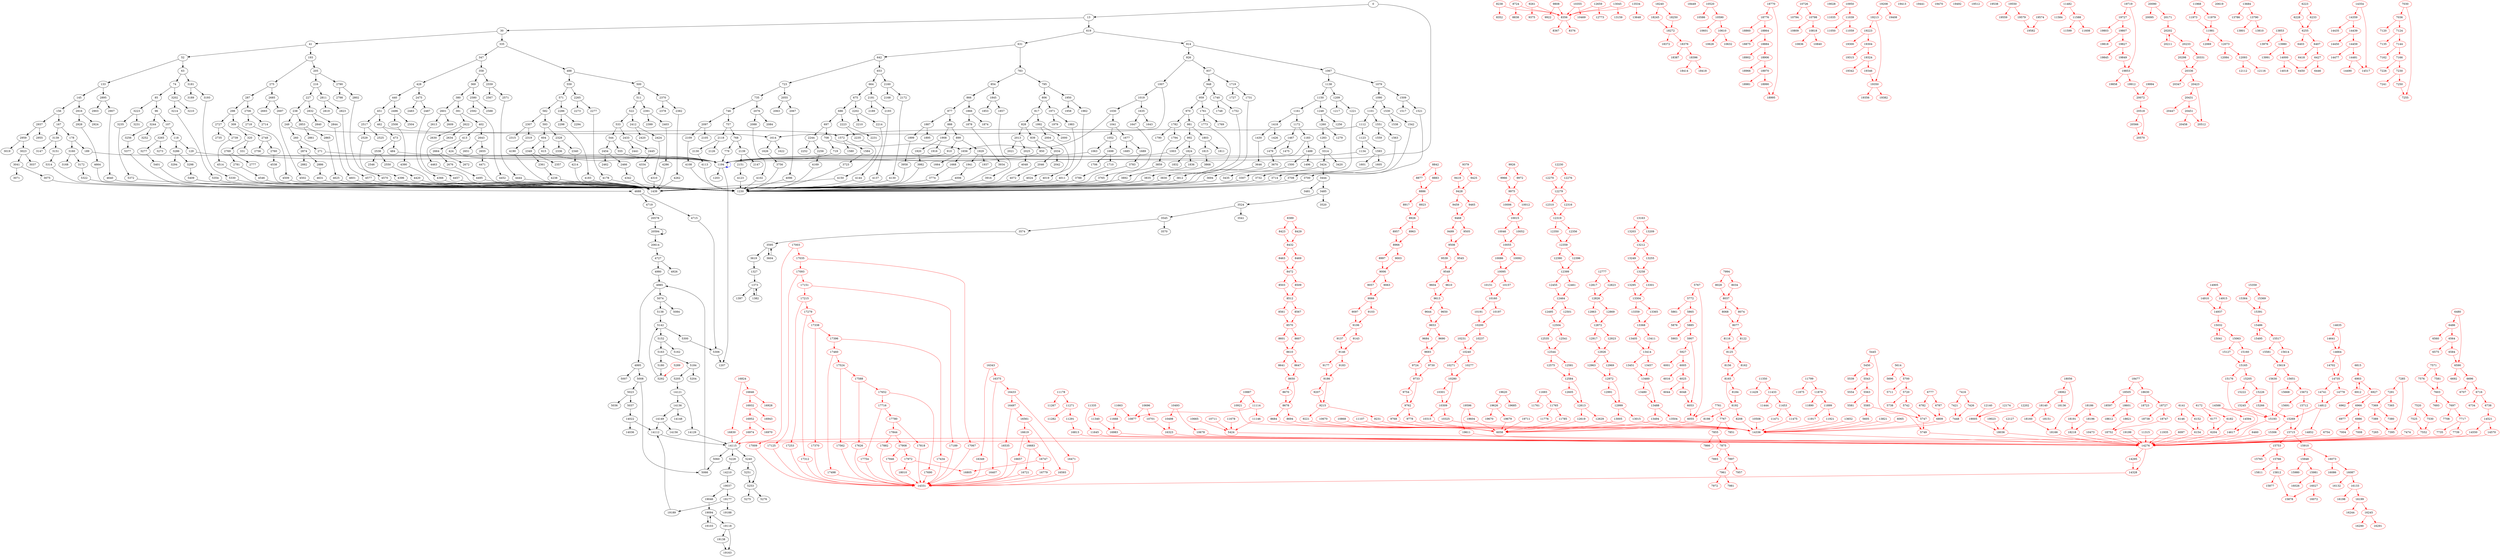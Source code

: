 digraph diff_Contract_0x3a2d9db352580eb50018fc86eae32e19070a9982 {
	0
	8192 [color=red]
	8198 [color=red]
	13
	8208 [color=red]
	16407 [color=red]
	30
	41
	8238 [color=red]
	16433 [color=red]
	52
	63
	74
	85
	16471 [color=red]
	96
	107
	16497 [color=red]
	118
	129
	133
	145
	16535 [color=red]
	156
	8352 [color=red]
	8356 [color=red]
	167
	8367 [color=red]
	16561 [color=red]
	178
	8376 [color=red]
	189
	193
	8389 [color=red]
	205
	16593 [color=red]
	216
	227
	8423 [color=red]
	16619 [color=red]
	8429 [color=red]
	238
	8432 [color=red]
	249
	260
	271
	8463 [color=red]
	16657 [color=red]
	275
	8469 [color=red]
	8472 [color=red]
	287
	298
	16683 [color=red]
	309
	8503 [color=red]
	8509 [color=red]
	320
	8512 [color=red]
	331
	335
	16721 [color=red]
	347
	358
	16747 [color=red]
	369
	8561 [color=red]
	8567 [color=red]
	8570 [color=red]
	380
	391
	16779 [color=red]
	402
	8601 [color=red]
	413
	8607 [color=red]
	8610 [color=red]
	16805 [color=red]
	424
	428
	16813 [color=red]
	440
	16824 [color=red]
	16830 [color=red]
	8641 [color=red]
	451
	8647 [color=red]
	8650 [color=red]
	462
	16846 [color=red]
	473
	8670 [color=red]
	484
	8678 [color=red]
	488
	8684 [color=red]
	500
	8694 [color=red]
	511
	522
	8724 [color=red]
	533
	544
	16928 [color=red]
	16932 [color=red]
	555
	559
	16943 [color=red]
	16952 [color=red]
	571
	582
	16970 [color=red]
	16974 [color=red]
	593
	16983 [color=red]
	604
	615
	619
	17003 [color=red]
	17009 [color=red]
	631
	642
	8838 [color=red]
	8842 [color=red]
	17035 [color=red]
	653
	664
	675
	17067 [color=red]
	8877 [color=red]
	686
	8883 [color=red]
	8886 [color=red]
	697
	708
	17093 [color=red]
	719
	723
	8917 [color=red]
	8923 [color=red]
	8926 [color=red]
	735
	17125 [color=red]
	746
	757
	8957 [color=red]
	17151 [color=red]
	768
	8963 [color=red]
	8966 [color=red]
	779
	783
	795
	8997 [color=red]
	806
	17189 [color=red]
	9003 [color=red]
	9006 [color=red]
	817
	828
	17215 [color=red]
	839
	850
	854
	9057 [color=red]
	866
	17253 [color=red]
	9063 [color=red]
	9066 [color=red]
	877
	888
	17279 [color=red]
	899
	9097 [color=red]
	910
	9103 [color=red]
	914
	9106 [color=red]
	926
	17312 [color=red]
	937
	9137 [color=red]
	948
	9143 [color=red]
	9146 [color=red]
	17338 [color=red]
	959
	970
	981
	9177 [color=red]
	17370 [color=red]
	9183 [color=red]
	992
	9186 [color=red]
	1003
	1007
	17396 [color=red]
	9207 [color=red]
	1019
	9215 [color=red]
	9221 [color=red]
	1030
	9231 [color=red]
	1041
	17434 [color=red]
	1052
	1063
	1067
	9261 [color=red]
	17460 [color=red]
	1079
	1090
	1101
	1112
	17498 [color=red]
	1123
	1134
	1138
	17524 [color=red]
	1150
	1161
	1172
	17562 [color=red]
	1183
	9375 [color=red]
	9379 [color=red]
	1194
	1203
	17588 [color=red]
	1207
	1209
	1217
	1221
	9419 [color=red]
	1230
	9425 [color=red]
	9428 [color=red]
	17626 [color=red]
	1248
	1256
	1260
	9459 [color=red]
	17652 [color=red]
	9465 [color=red]
	9468 [color=red]
	1279
	1283
	17690 [color=red]
	9499 [color=red]
	9505 [color=red]
	9508 [color=red]
	1327
	17716 [color=red]
	9539 [color=red]
	9545 [color=red]
	9548 [color=red]
	17754 [color=red]
	1373
	1382
	17780 [color=red]
	1397
	9604 [color=red]
	1418
	9610 [color=red]
	9613 [color=red]
	1426
	1430
	17818 [color=red]
	1439
	9644 [color=red]
	9650 [color=red]
	17844 [color=red]
	9653 [color=red]
	1467
	1475
	1479
	1488
	9684 [color=red]
	1496
	9690 [color=red]
	17882 [color=red]
	1500
	9693 [color=red]
	1509
	1517
	1521
	17908 [color=red]
	1530
	9724 [color=red]
	1538
	9730 [color=red]
	9733 [color=red]
	1542
	1551
	1559
	9754 [color=red]
	1563
	17946 [color=red]
	9762 [color=red]
	1572
	9768 [color=red]
	1580
	1584
	9778 [color=red]
	17972 [color=red]
	1593
	1601
	1605
	1614
	9808 [color=red]
	1622
	1626
	18010 [color=red]
	1635
	1643
	1647
	18036 [color=red]
	1656
	1664
	1668
	18056 [color=red]
	1677
	18062 [color=red]
	1685
	1689
	1698
	1706
	1710
	1719
	1727
	9922 [color=red]
	1731
	9926 [color=red]
	1740
	1748
	1752
	18136 [color=red]
	18140 [color=red]
	1761
	18151 [color=red]
	1769
	1773
	9966 [color=red]
	18160 [color=red]
	9972 [color=red]
	1782
	9975 [color=red]
	18166 [color=red]
	1790
	1794
	18186 [color=red]
	1803
	18191 [color=red]
	1811
	18196 [color=red]
	10006 [color=red]
	1815
	10012 [color=red]
	10015 [color=red]
	1824
	1832
	18218 [color=red]
	1836
	1845
	1853
	10046 [color=red]
	18240 [color=red]
	1857
	10052 [color=red]
	18245 [color=red]
	10055 [color=red]
	1866
	18250 [color=red]
	1874
	1878
	1887
	18272 [color=red]
	10086 [color=red]
	1895
	1899
	10092 [color=red]
	10095 [color=red]
	1908
	1916
	1920
	1929
	1937
	1941
	1950
	1958
	10151 [color=red]
	1962
	10157 [color=red]
	10160 [color=red]
	1971
	1979
	1983
	18372 [color=red]
	1992
	18376 [color=red]
	10191 [color=red]
	2000
	18387 [color=red]
	2004
	10197 [color=red]
	10200 [color=red]
	18396 [color=red]
	2013
	2021
	2025
	18414 [color=red]
	2034
	18418 [color=red]
	10231 [color=red]
	2042
	10237 [color=red]
	2046
	10240 [color=red]
	2055
	2063
	18449 [color=red]
	2067
	2076
	10271 [color=red]
	2084
	10277 [color=red]
	2088
	10280 [color=red]
	18477 [color=red]
	2097
	2105
	2109
	10301 [color=red]
	10309 [color=red]
	2118
	18505 [color=red]
	10315 [color=red]
	2126
	2130
	10325 [color=red]
	2139
	2147
	2151
	2160
	10355 [color=red]
	2168
	2172
	2181
	2189
	2193
	2202
	2210
	18597 [color=red]
	2214
	18601 [color=red]
	2223
	18612 [color=red]
	2231
	2235
	18621 [color=red]
	2244
	18630 [color=red]
	2252
	2256
	2265
	2273
	2277
	10469 [color=red]
	10473 [color=red]
	2286
	2294
	2298
	10493 [color=red]
	10498 [color=red]
	2307
	2315
	10508 [color=red]
	2319
	2328
	10520 [color=red]
	2336
	18723 [color=red]
	2340
	18727 [color=red]
	2349
	18738 [color=red]
	2357
	2361
	18747 [color=red]
	18752 [color=red]
	2370
	2378
	2382
	18770 [color=red]
	2391
	18776 [color=red]
	10586 [color=red]
	10590 [color=red]
	2399
	2403
	10601 [color=red]
	2412
	10610 [color=red]
	2420
	2424
	2433
	10628 [color=red]
	10632 [color=red]
	2441
	2445
	2454
	2462
	2466
	10665 [color=red]
	2475
	18860 [color=red]
	10670 [color=red]
	18864 [color=red]
	2483
	10678 [color=red]
	2487
	18875 [color=red]
	2496
	18884 [color=red]
	2504
	10696 [color=red]
	2508
	10701 [color=red]
	2517
	18902 [color=red]
	10711 [color=red]
	18906 [color=red]
	2525
	2529
	10726 [color=red]
	2538
	2546
	2550
	2559
	2567
	2571
	2580
	18966 [color=red]
	18970 [color=red]
	2588
	2592
	18981 [color=red]
	2601
	10794 [color=red]
	10798 [color=red]
	18990 [color=red]
	2609
	18995 [color=red]
	2613
	10809 [color=red]
	19005 [color=red]
	2622
	10818 [color=red]
	2630
	2634
	19023 [color=red]
	2643
	10836 [color=red]
	19028 [color=red]
	10840 [color=red]
	2651
	19037
	2655
	19046
	2664
	2672
	2676
	10868 [color=red]
	2685
	10877 [color=red]
	2693
	10887 [color=red]
	2697
	2706
	19094
	2714
	2718
	19103
	2727
	10921 [color=red]
	19118
	2735
	2739
	2748
	19138
	2756
	10950 [color=red]
	2760
	2769
	2777
	19163
	2781
	2790
	19177
	2798
	2802
	19188
	19189
	2811
	19199 [color=red]
	2819
	2823
	19208 [color=red]
	19213 [color=red]
	2832
	19223 [color=red]
	2840
	11035 [color=red]
	2844
	11039 [color=red]
	2853
	11050 [color=red]
	2861
	2865
	11059 [color=red]
	2874
	2882
	2886
	2895
	2903
	2907
	11107 [color=red]
	2916
	19300 [color=red]
	19304 [color=red]
	11114 [color=red]
	2924
	2928
	19315 [color=red]
	2937
	19324 [color=red]
	11146 [color=red]
	2955
	19342 [color=red]
	2959
	19346 [color=red]
	19350 [color=red]
	19356 [color=red]
	11178 [color=red]
	19382 [color=red]
	3019
	3023
	19408 [color=red]
	19413 [color=red]
	3037
	3041
	19441 [color=red]
	3071
	3075
	11267 [color=red]
	11271 [color=red]
	19470 [color=red]
	11282 [color=red]
	11291 [color=red]
	19492 [color=red]
	11315 [color=red]
	19512 [color=red]
	3139
	11335 [color=red]
	3147
	11340 [color=red]
	3151
	19538 [color=red]
	11350 [color=red]
	3160
	19550 [color=red]
	3168
	3172
	19559 [color=red]
	3181
	3189
	19574 [color=red]
	3193
	19579 [color=red]
	19582 [color=red]
	3202
	3210
	19596 [color=red]
	3214
	19604 [color=red]
	3223
	19611 [color=red]
	3231
	3235
	19620 [color=red]
	11429 [color=red]
	11433 [color=red]
	19626 [color=red]
	3244
	3252
	11444 [color=red]
	3256
	11453 [color=red]
	3265
	3273
	3277
	11471 [color=red]
	11475 [color=red]
	3286
	19670 [color=red]
	11482 [color=red]
	3294
	19679 [color=red]
	3298
	19685 [color=red]
	3307
	3314
	19711 [color=red]
	19719 [color=red]
	19727 [color=red]
	11584 [color=red]
	11588 [color=red]
	11599 [color=red]
	11608 [color=red]
	19803 [color=red]
	3420
	19807 [color=red]
	3424
	19818 [color=red]
	3435
	19827 [color=red]
	3444
	11645 [color=red]
	19845 [color=red]
	19849 [color=red]
	19853 [color=red]
	11663 [color=red]
	19858 [color=red]
	11668 [color=red]
	3481
	3485
	11678 [color=red]
	11693 [color=red]
	3520
	3524
	19912 [color=red]
	3541
	3545
	11761 [color=red]
	3570
	11765 [color=red]
	3574
	11776 [color=red]
	11785 [color=red]
	3595
	3604
	11799 [color=red]
	19994 [color=red]
	3619
	3646
	3670
	11875 [color=red]
	11879 [color=red]
	20072 [color=red]
	3694
	11890 [color=red]
	3700
	20090 [color=red]
	11899 [color=red]
	3708
	20095 [color=red]
	3714
	3723
	11917 [color=red]
	11921 [color=red]
	3732
	11935 [color=red]
	3756
	3765
	3774
	11968 [color=red]
	11973 [color=red]
	3783
	11979 [color=red]
	3788
	11981 [color=red]
	20171 [color=red]
	3812
	20202 [color=red]
	20211 [color=red]
	3830
	3835
	20233 [color=red]
	3859
	3868
	12069 [color=red]
	12073 [color=red]
	3892
	12084 [color=red]
	12093 [color=red]
	20298 [color=red]
	3916
	12112 [color=red]
	12116 [color=red]
	3934
	12127 [color=red]
	20331 [color=red]
	12140 [color=red]
	20336 [color=red]
	3958
	20347 [color=red]
	3982
	12174 [color=red]
	4006
	12202 [color=red]
	4011
	4019
	4024
	12230 [color=red]
	20423 [color=red]
	20431 [color=red]
	4048
	20447 [color=red]
	20451 [color=red]
	4072
	20458 [color=red]
	12270 [color=red]
	12276 [color=red]
	12279 [color=red]
	4096
	4102
	4108
	4113
	12310 [color=red]
	4123
	12316 [color=red]
	12319 [color=red]
	20512 [color=red]
	4130
	20518 [color=red]
	4137
	4144
	4150
	12350 [color=red]
	12356 [color=red]
	12359 [color=red]
	4169
	4178
	20566 [color=red]
	4183
	20570 [color=red]
	4190
	20578
	12390 [color=red]
	12396 [color=red]
	12399 [color=red]
	20594
	4214
	20614
	20619 [color=red]
	4238
	4262
	12455 [color=red]
	12461 [color=red]
	12464 [color=red]
	4286
	12495 [color=red]
	12501 [color=red]
	4310
	12504 [color=red]
	4334
	4342
	12535 [color=red]
	12541 [color=red]
	12544 [color=red]
	4366
	12575 [color=red]
	12581 [color=red]
	4390
	12584 [color=red]
	4396
	12605 [color=red]
	4420
	12613 [color=red]
	12619 [color=red]
	12629 [color=red]
	4444
	4452
	4457
	4463
	12659 [color=red]
	4471
	4495
	4502
	4509
	4514
	4538
	4546
	4570
	4577
	12773 [color=red]
	12777 [color=red]
	4601
	4625
	12817 [color=red]
	4631
	12823 [color=red]
	12826 [color=red]
	4640
	4664
	12863 [color=red]
	12869 [color=red]
	12872 [color=red]
	4688
	4715
	4719
	12917 [color=red]
	4727
	12923 [color=red]
	12926 [color=red]
	12963 [color=red]
	12969 [color=red]
	12972 [color=red]
	12991 [color=red]
	12999 [color=red]
	13005 [color=red]
	13015 [color=red]
	13045 [color=red]
	4926
	13159 [color=red]
	13163 [color=red]
	4980
	4985
	4995
	5007
	5008
	13203 [color=red]
	13209 [color=red]
	13212 [color=red]
	5023
	5036
	5037
	13249 [color=red]
	5060
	13255 [color=red]
	5066
	13258 [color=red]
	5074
	5084
	13295 [color=red]
	13301 [color=red]
	13304 [color=red]
	5138
	5142
	5152
	5162
	5163
	13359 [color=red]
	13365 [color=red]
	13368 [color=red]
	5180
	5184
	5204
	5205
	13405 [color=red]
	13411 [color=red]
	13414 [color=red]
	5228
	5240
	5251
	5253
	13451 [color=red]
	13457 [color=red]
	13460 [color=red]
	5275
	5276
	13480 [color=red]
	5289 [color=red]
	5292
	13488 [color=red]
	5300
	13494 [color=red]
	5306
	13504 [color=red]
	5314
	5322
	5330
	13534 [color=red]
	5354
	5372
	5377
	5401
	5409
	5424 [color=red]
	5445 [color=red]
	5450 [color=red]
	13648 [color=red]
	13652 [color=red]
	13684 [color=red]
	5539 [color=red]
	5543 [color=red]
	5554 [color=red]
	5563 [color=red]
	5581 [color=red]
	5585 [color=red]
	13786 [color=red]
	13790 [color=red]
	5605 [color=red]
	13801 [color=red]
	5614 [color=red]
	13810 [color=red]
	13821 [color=red]
	13853 [color=red]
	5696 [color=red]
	5700 [color=red]
	5711 [color=red]
	5720 [color=red]
	5738 [color=red]
	5742 [color=red]
	5747 [color=red]
	5749 [color=red]
	5767 [color=red]
	5772 [color=red]
	13976 [color=red]
	13980 [color=red]
	13991 [color=red]
	14000 [color=red]
	14018 [color=red]
	14022
	14036
	5861 [color=red]
	5865 [color=red]
	5876 [color=red]
	5885 [color=red]
	5903 [color=red]
	5907 [color=red]
	14112
	14115
	5927 [color=red]
	14121
	14129
	14136
	14148
	14149
	14156
	6001 [color=red]
	6005 [color=red]
	6016 [color=red]
	14210
	6025 [color=red]
	6044 [color=red]
	6048 [color=red]
	6053 [color=red]
	6055 [color=red]
	6058 [color=red]
	6065 [color=red]
	14276 [color=red]
	6097 [color=red]
	14295 [color=red]
	14328 [color=red]
	14331 [color=red]
	6141 [color=red]
	14336 [color=red]
	6146 [color=red]
	6152 [color=red]
	6154 [color=red]
	14354 [color=red]
	14359 [color=red]
	6172 [color=red]
	6177 [color=red]
	6182 [color=red]
	6204 [color=red]
	6223 [color=red]
	6228 [color=red]
	6233 [color=red]
	14435 [color=red]
	14439 [color=red]
	6255 [color=red]
	14450 [color=red]
	14459 [color=red]
	14477 [color=red]
	14481 [color=red]
	14490 [color=red]
	14517 [color=red]
	14521 [color=red]
	14550 [color=red]
	14570 [color=red]
	14588 [color=red]
	14594 [color=red]
	6403 [color=red]
	6407 [color=red]
	6418 [color=red]
	14617 [color=red]
	6427 [color=red]
	14635 [color=red]
	6446 [color=red]
	14641 [color=red]
	6450 [color=red]
	6460 [color=red]
	14664 [color=red]
	6480 [color=red]
	6486 [color=red]
	14702 [color=red]
	14735 [color=red]
	14741 [color=red]
	6560 [color=red]
	6564 [color=red]
	6575 [color=red]
	6584 [color=red]
	14778 [color=red]
	6590 [color=red]
	14812 [color=red]
	14852 [color=red]
	6692 [color=red]
	6696 [color=red]
	6707 [color=red]
	14905 [color=red]
	6716 [color=red]
	14910 [color=red]
	14915 [color=red]
	6734 [color=red]
	6738 [color=red]
	14937 [color=red]
	6754 [color=red]
	6777 [color=red]
	6782 [color=red]
	6787 [color=red]
	6809 [color=red]
	6815 [color=red]
	15032 [color=red]
	15041 [color=red]
	15063 [color=red]
	6903 [color=red]
	6912 [color=red]
	6927 [color=red]
	15127 [color=red]
	6962 [color=red]
	6966 [color=red]
	15160 [color=red]
	15165 [color=red]
	6977 [color=red]
	15176 [color=red]
	6986 [color=red]
	15193 [color=red]
	7004 [color=red]
	7008 [color=red]
	15205 [color=red]
	7030 [color=red]
	15222 [color=red]
	15226 [color=red]
	7036 [color=red]
	15245 [color=red]
	15266 [color=red]
	15269 [color=red]
	15306 [color=red]
	7120 [color=red]
	7124 [color=red]
	7135 [color=red]
	7144 [color=red]
	7162 [color=red]
	7166 [color=red]
	15359 [color=red]
	15364 [color=red]
	15369 [color=red]
	15391 [color=red]
	7226 [color=red]
	7230 [color=red]
	7241 [color=red]
	7250 [color=red]
	7255 [color=red]
	7265 [color=red]
	7285 [color=red]
	7291 [color=red]
	15486 [color=red]
	15495 [color=red]
	15517 [color=red]
	7365 [color=red]
	7369 [color=red]
	7380 [color=red]
	7389 [color=red]
	15581 [color=red]
	7395 [color=red]
	7416 [color=red]
	7421 [color=red]
	15614 [color=red]
	7426 [color=red]
	15619 [color=red]
	15630 [color=red]
	7448 [color=red]
	15651 [color=red]
	7474 [color=red]
	15668 [color=red]
	15672 [color=red]
	15691 [color=red]
	7520 [color=red]
	15712 [color=red]
	15715 [color=red]
	7525 [color=red]
	7530 [color=red]
	7552 [color=red]
	15753 [color=red]
	7571 [color=red]
	15765 [color=red]
	15766 [color=red]
	7576 [color=red]
	7581 [color=red]
	7603 [color=red]
	15811 [color=red]
	15812 [color=red]
	15877 [color=red]
	15878 [color=red]
	7693 [color=red]
	7697 [color=red]
	7708 [color=red]
	7717 [color=red]
	15910 [color=red]
	7735 [color=red]
	7739 [color=red]
	15948 [color=red]
	7761 [color=red]
	7767 [color=red]
	15980 [color=red]
	15981 [color=red]
	16026 [color=red]
	16027 [color=red]
	7851 [color=red]
	7855 [color=red]
	7866 [color=red]
	7875 [color=red]
	16072 [color=red]
	16073 [color=red]
	7893 [color=red]
	16086 [color=red]
	16087 [color=red]
	7897 [color=red]
	16132 [color=red]
	16133 [color=red]
	7957 [color=red]
	7961 [color=red]
	7972 [color=red]
	7981 [color=red]
	7994 [color=red]
	16198 [color=red]
	16199 [color=red]
	8028 [color=red]
	8034 [color=red]
	8037 [color=red]
	16244 [color=red]
	16245 [color=red]
	8068 [color=red]
	8074 [color=red]
	8077 [color=red]
	16290 [color=red]
	16291 [color=red]
	8116 [color=red]
	8122 [color=red]
	8125 [color=red]
	16323 [color=red]
	16343 [color=red]
	8156 [color=red]
	16349 [color=red]
	8162 [color=red]
	8165 [color=red]
	16375 [color=red]
	8184 [color=red]
	3286 -> 3294
	18727 -> 18747 [color=red]
	19199 -> 14276 [color=red]
	2160 -> 2172
	335 -> 488
	3023 -> 3041
	12823 -> 12826 [color=red]
	9215 -> 9221 [color=red]
	13790 -> 13810 [color=red]
	19550 -> 19579 [color=red]
	5401 -> 1230
	17946 -> 14331 [color=red]
	18601 -> 18612 [color=red]
	2244 -> 2256
	12535 -> 12544 [color=red]
	1698 -> 1710
	11678 -> 5424 [color=red]
	2130 -> 4113
	5614 -> 5696 [color=red]
	2580 -> 2592
	19849 -> 19853 [color=red]
	642 -> 653
	19005 -> 18036 [color=red]
	2034 -> 2046
	5037 -> 14022
	19350 -> 19382 [color=red]
	18970 -> 18981 [color=red]
	675 -> 686
	12923 -> 12926 [color=red]
	4190 -> 1439
	15812 -> 15877 [color=red]
	708 -> 719
	2844 -> 4601
	10498 -> 16323 [color=red]
	12461 -> 12464 [color=red]
	18776 -> 18864 [color=red]
	5450 -> 5543 [color=red]
	3958 -> 1439
	17093 -> 17151 [color=red]
	19324 -> 19342 [color=red]
	16824 -> 16846 [color=red]
	522 -> 2412
	7739 -> 14276 [color=red]
	17562 -> 14331 [color=red]
	13368 -> 13411 [color=red]
	593 -> 2328
	10301 -> 10309 [color=red]
	2959 -> 3023
	13405 -> 13414 [color=red]
	19213 -> 19223 [color=red]
	18250 -> 18272 [color=red]
	9106 -> 9137 [color=red]
	2613 -> 4457
	19807 -> 19818 [color=red]
	13457 -> 13460 [color=red]
	335 -> 347
	20336 -> 20347 [color=red]
	11668 -> 16983 [color=red]
	6427 -> 6446 [color=red]
	1509 -> 1517
	4390 -> 1230
	3181 -> 3193
	10520 -> 10590 [color=red]
	910 -> 1194
	1041 -> 1677
	2391 -> 2399
	13504 -> 14336 [color=red]
	1845 -> 1853
	6097 -> 14276 [color=red]
	7416 -> 7426 [color=red]
	1007 -> 1019
	5074 -> 5138
	14635 -> 14641 [color=red]
	2727 -> 2735
	358 -> 2559
	8208 -> 14336 [color=red]
	9926 -> 9972 [color=red]
	1929 -> 1937
	511 -> 522
	8601 -> 8610 [color=red]
	544 -> 555
	3524 -> 3545
	12972 -> 12991 [color=red]
	275 -> 287
	8923 -> 8926 [color=red]
	16561 -> 16619 [color=red]
	1079 -> 1509
	926 -> 1007
	14915 -> 14937 [color=red]
	9207 -> 9215 [color=red]
	1878 -> 3934
	653 -> 2160
	8724 -> 8838 [color=red]
	19611 -> 14276 [color=red]
	10670 -> 6058 [color=red]
	3424 -> 3435
	12359 -> 12396 [color=red]
	9499 -> 9508 [color=red]
	18160 -> 18166 [color=red]
	16199 -> 16244 [color=red]
	1752 -> 3830
	12659 -> 12773 [color=red]
	12872 -> 12917 [color=red]
	9693 -> 9724 [color=red]
	2382 -> 4262
	12396 -> 12399 [color=red]
	298 -> 2727
	697 -> 2244
	19103 -> 19094
	15165 -> 15205 [color=red]
	19574 -> 19582 [color=red]
	18186 -> 18196 [color=red]
	3314 -> 3424
	6815 -> 6903 [color=red]
	3774 -> 1230
	13045 -> 8356 [color=red]
	14336 -> 14276 [color=red]
	9966 -> 9975 [color=red]
	20202 -> 20211 [color=red]
	216 -> 227
	16349 -> 14331 [color=red]
	1815 -> 3868
	1079 -> 1090
	10887 -> 11114 [color=red]
	249 -> 1572
	249 -> 260
	8389 -> 8429 [color=red]
	14588 -> 14617 [color=red]
	13411 -> 13414 [color=red]
	4286 -> 1439
	4420 -> 1439
	2286 -> 2298
	18621 -> 18752 [color=red]
	1740 -> 1752
	2622 -> 2634
	19138 -> 19163
	5742 -> 5747 [color=red]
	13005 -> 6058 [color=red]
	10493 -> 10678 [color=red]
	1007 -> 1614
	1824 -> 1836
	9604 -> 9613 [color=red]
	10950 -> 11039 [color=red]
	735 -> 746
	12613 -> 12629 [color=red]
	768 -> 779
	11114 -> 11146 [color=red]
	16535 -> 14331 [color=red]
	7897 -> 7957 [color=red]
	7761 -> 7767 [color=red]
	402 -> 2643
	15766 -> 15811 [color=red]
	14481 -> 14517 [color=red]
	10006 -> 10015 [color=red]
	6025 -> 6048 [color=red]
	7291 -> 7365 [color=red]
	15205 -> 15222 [color=red]
	7144 -> 7166 [color=red]
	17844 -> 17882 [color=red]
	1418 -> 1426
	4011 -> 1230
	13414 -> 13451 [color=red]
	8429 -> 8432 [color=red]
	1605 -> 3732
	6486 -> 6564 [color=red]
	7166 -> 7226 [color=red]
	7030 -> 7036 [color=red]
	10590 -> 10601 [color=red]
	52 -> 63
	15517 -> 15614 [color=red]
	1962 -> 4011
	85 -> 96
	4719 -> 20578
	12613 -> 12619 [color=red]
	2895 -> 2903
	118 -> 129
	2823 -> 4577
	1551 -> 1559
	14000 -> 14018 [color=red]
	18240 -> 18245 [color=red]
	3223 -> 3235
	16846 -> 16928 [color=red]
	8650 -> 8678 [color=red]
	2433 -> 2441
	8034 -> 8037 [color=red]
	14741 -> 14812 [color=red]
	10508 -> 14336 [color=red]
	14112 -> 14115
	1635 -> 1643
	8926 -> 8963 [color=red]
	133 -> 2895
	2769 -> 2777
	10325 -> 14336 [color=red]
	13853 -> 13976 [color=red]
	63 -> 3181
	1971 -> 1979
	5927 -> 6001 [color=red]
	4102 -> 1230
	8432 -> 8469 [color=red]
	462 -> 1614
	3444 -> 3481
	2718 -> 4509
	854 -> 1845
	8469 -> 8472 [color=red]
	9261 -> 9375 [color=red]
	19208 -> 19408 [color=red]
	533 -> 2433
	4688 -> 4715
	10160 -> 10197 [color=red]
	15630 -> 15193 [color=red]
	10818 -> 10840 [color=red]
	604 -> 2349
	653 -> 664
	9610 -> 9613 [color=red]
	1761 -> 1773
	15517 -> 15581 [color=red]
	12073 -> 12084 [color=red]
	16683 -> 16747 [color=red]
	686 -> 697
	8886 -> 8917 [color=red]
	13255 -> 13258 [color=red]
	2097 -> 2109
	129 -> 1194
	12504 -> 12535 [color=red]
	193 -> 275
	1327 -> 1373
	9975 -> 10012 [color=red]
	16133 -> 16199 [color=red]
	15226 -> 15266 [color=red]
	3788 -> 1439
	17780 -> 17818 [color=red]
	10012 -> 10015 [color=red]
	16983 -> 14276 [color=red]
	3595 -> 3604
	11663 -> 11668 [color=red]
	8512 -> 8567 [color=red]
	7697 -> 7717 [color=red]
	6564 -> 6584 [color=red]
	9177 -> 9186 [color=red]
	9724 -> 9733 [color=red]
	309 -> 320
	17035 -> 17067 [color=red]
	1172 -> 1183
	3277 -> 5401
	948 -> 1740
	18884 -> 18906 [color=red]
	9066 -> 9103 [color=red]
	6966 -> 6986 [color=red]
	20202 -> 20233 [color=red]
	5865 -> 5885 [color=red]
	17626 -> 14331 [color=red]
	6696 -> 6716 [color=red]
	2328 -> 2340
	5747 -> 5749 [color=red]
	9379 -> 9419 [color=red]
	9006 -> 9057 [color=red]
	1530 -> 1542
	9650 -> 9653 [color=red]
	18770 -> 18776 [color=red]
	7581 -> 7603 [color=red]
	2664 -> 2676
	970 -> 981
	7124 -> 7135 [color=red]
	1866 -> 1878
	3619 -> 1327
	12544 -> 12575 [color=red]
	2937 -> 2955
	424 -> 1194
	15266 -> 15269 [color=red]
	17215 -> 17253 [color=red]
	10052 -> 10055 [color=red]
	3545 -> 3570
	14641 -> 14664 [color=red]
	1112 -> 1572
	2067 -> 4096
	6146 -> 6154 [color=red]
	877 -> 888
	13304 -> 13359 [color=red]
	205 -> 2790
	10726 -> 10794 [color=red]
	1209 -> 1217
	18770 -> 18995 [color=red]
	14129 -> 14115
	4238 -> 1439
	16619 -> 16683 [color=red]
	12619 -> 6058 [color=red]
	8570 -> 8601 [color=red]
	1626 -> 3756
	145 -> 156
	18630 -> 18727 [color=red]
	15063 -> 15160 [color=red]
	16343 -> 16375 [color=red]
	19304 -> 19315 [color=red]
	16375 -> 16407 [color=red]
	178 -> 189
	4664 -> 1439
	17716 -> 17754 [color=red]
	3723 -> 1230
	2139 -> 2147
	9468 -> 9499 [color=red]
	12093 -> 12112 [color=red]
	3298 -> 5409
	2475 -> 2483
	12455 -> 12464 [color=red]
	18062 -> 18140 [color=red]
	6005 -> 6025 [color=red]
	1677 -> 1685
	11968 -> 11973 [color=red]
	2811 -> 2819
	719 -> 1194
	768 -> 2139
	11935 -> 14276 [color=red]
	2013 -> 2021
	11588 -> 11608 [color=red]
	10678 -> 14276 [color=red]
	15948 -> 15980 [color=red]
	15032 -> 15041 [color=red]
	20518 -> 20570 [color=red]
	12270 -> 12279 [color=red]
	5074 -> 5084
	19620 -> 19685 [color=red]
	1248 -> 1256
	20171 -> 20202 [color=red]
	4130 -> 1230
	992 -> 1824
	13258 -> 13295 [color=red]
	1467 -> 1479
	15486 -> 15517 [color=red]
	18272 -> 18376 [color=red]
	8610 -> 8641 [color=red]
	4334 -> 1230
	1803 -> 1815
	2277 -> 4178
	15063 -> 15127 [color=red]
	8842 -> 8883 [color=red]
	11335 -> 11340 [color=red]
	746 -> 757
	15391 -> 15486 [color=red]
	16974 -> 14115 [color=red]
	3075 -> 4688
	13 -> 619
	3756 -> 1230
	5720 -> 5738 [color=red]
	6787 -> 6809 [color=red]
	9508 -> 9539 [color=red]
	19596 -> 19611 [color=red]
	11879 -> 11890 [color=red]
	15619 -> 15651 [color=red]
	4514 -> 1439
	1773 -> 3835
	5184 -> 5205
	6152 -> 6154 [color=red]
	16073 -> 16086 [color=red]
	8917 -> 8926 [color=red]
	6480 -> 6486 [color=red]
	1138 -> 1150
	12310 -> 12319 [color=red]
	11178 -> 11267 [color=red]
	19604 -> 6058 [color=red]
	473 -> 2538
	14617 -> 14276 [color=red]
	5885 -> 5903 [color=red]
	9778 -> 14336 [color=red]
	11453 -> 11471 [color=red]
	15812 -> 15878 [color=red]
	16245 -> 16291 [color=red]
	2916 -> 2928
	5907 -> 5927 [color=red]
	18727 -> 18738 [color=red]
	2370 -> 2382
	544 -> 2454
	9146 -> 9177 [color=red]
	15269 -> 15715 [color=red]
	1052 -> 1698
	1500 -> 3694
	1572 -> 1584
	17460 -> 17498 [color=red]
	451 -> 462
	18140 -> 18160 [color=red]
	2550 -> 4420
	13790 -> 13801 [color=red]
	18056 -> 18166 [color=red]
	1908 -> 1920
	2088 -> 4102
	1614 -> 1622
	3286 -> 3298
	5292 -> 5142
	8125 -> 8162 [color=red]
	96 -> 3244
	8077 -> 8122 [color=red]
	7520 -> 7530 [color=red]
	16747 -> 16779 [color=red]
	12826 -> 12863 [color=red]
	582 -> 593
	9613 -> 9644 [color=red]
	5330 -> 1439
	8957 -> 8966 [color=red]
	12575 -> 12584 [color=red]
	2193 -> 4137
	14570 -> 14276 [color=red]
	5409 -> 1439
	10610 -> 10628 [color=red]
	8650 -> 8670 [color=red]
	6754 -> 14276 [color=red]
	5142 -> 5152
	959 -> 1761
	6055 -> 6058 [color=red]
	12464 -> 12501 [color=red]
	428 -> 2475
	3151 -> 5314
	2445 -> 4334
	12230 -> 12270 [color=red]
	2181 -> 2189
	14778 -> 14812 [color=red]
	12777 -> 12817 [color=red]
	2508 -> 4390
	30 -> 335
	12501 -> 12504 [color=red]
	2046 -> 4072
	2517 -> 2525
	16433 -> 16471 [color=red]
	13365 -> 13368 [color=red]
	19324 -> 19346 [color=red]
	16471 -> 14331 [color=red]
	287 -> 298
	1719 -> 1727
	4985 -> 5074
	10798 -> 10818 [color=red]
	15226 -> 15245 [color=red]
	320 -> 331
	5563 -> 5581 [color=red]
	2055 -> 2063
	16199 -> 16245 [color=red]
	914 -> 926
	3307 -> 1230
	899 -> 1929
	11475 -> 14336 [color=red]
	8184 -> 8192 [color=red]
	1134 -> 1194
	12917 -> 12926 [color=red]
	4169 -> 1230
	12969 -> 12972 [color=red]
	6427 -> 6450 [color=red]
	15041 -> 15032 [color=red]
	2391 -> 2403
	15032 -> 15063 [color=red]
	11350 -> 11429 [color=red]
	19094 -> 19103
	19679 -> 6058 [color=red]
	1019 -> 1635
	12584 -> 12613 [color=red]
	11482 -> 11584 [color=red]
	2727 -> 2739
	17690 -> 14331 [color=red]
	11979 -> 11981 [color=red]
	1929 -> 1941
	12541 -> 12544 [color=red]
	13460 -> 13488 [color=red]
	11879 -> 11899 [color=red]
	19719 -> 19727 [color=red]
	18752 -> 14276 [color=red]
	17908 -> 17972 [color=red]
	8641 -> 8650 [color=red]
	14121 -> 14136
	559 -> 2265
	1983 -> 4019
	8963 -> 8966 [color=red]
	238 -> 2853
	888 -> 899
	6777 -> 6782 [color=red]
	1794 -> 3859
	3934 -> 1439
	14459 -> 14481 [color=red]
	1521 -> 3700
	3202 -> 3210
	9539 -> 9548 [color=red]
	15712 -> 15715 [color=red]
	17151 -> 17189 [color=red]
	156 -> 167
	13212 -> 13255 [color=red]
	14359 -> 14435 [color=red]
	9063 -> 9066 [color=red]
	16824 -> 16830 [color=red]
	7994 -> 8034 [color=red]
	14022 -> 14112
	13488 -> 13504 [color=red]
	8567 -> 8570 [color=red]
	19118 -> 19163
	13249 -> 13258 [color=red]
	783 -> 795
	12991 -> 12999 [color=red]
	15766 -> 15812 [color=red]
	4019 -> 1230
	9548 -> 9610 [color=red]
	4985 -> 4995
	5184 -> 5204
	2496 -> 2508
	3708 -> 1230
	9465 -> 9468 [color=red]
	7717 -> 7739 [color=red]
	5767 -> 6055 [color=red]
	3193 -> 5330
	2832 -> 2844
	19208 -> 19213 [color=red]
	5377 -> 1439
	63 -> 74
	4183 -> 1230
	145 -> 2916
	6255 -> 6403 [color=red]
	6141 -> 6152 [color=red]
	4570 -> 1230
	18477 -> 18505 [color=red]
	1373 -> 1397
	5060 -> 5066
	14812 -> 15269 [color=red]
	20090 -> 20095 [color=red]
	17652 -> 17690 [color=red]
	9003 -> 9006 [color=red]
	6460 -> 14276 [color=red]
	14910 -> 14937 [color=red]
	9733 -> 9754 [color=red]
	795 -> 1950
	16245 -> 16290 [color=red]
	2076 -> 2084
	13163 -> 13209 [color=red]
	13488 -> 13494 [color=red]
	4150 -> 1439
	6986 -> 7008 [color=red]
	6716 -> 6738 [color=red]
	866 -> 1866
	1479 -> 3670
	18166 -> 14276 [color=red]
	11291 -> 16813 [color=red]
	17754 -> 14331 [color=red]
	2529 -> 4396
	15651 -> 15672 [color=red]
	839 -> 2034
	9644 -> 9653 [color=red]
	8607 -> 8610 [color=red]
	757 -> 768
	488 -> 500
	14149 -> 14156
	1067 -> 1079
	7897 -> 7961 [color=red]
	7767 -> 7851 [color=red]
	2223 -> 2231
	9231 -> 14336 [color=red]
	7961 -> 7981 [color=red]
	7291 -> 7369 [color=red]
	8356 -> 8367 [color=red]
	2307 -> 2315
	347 -> 358
	1418 -> 1430
	14635 -> 14664 [color=red]
	15359 -> 15369 [color=red]
	107 -> 3265
	380 -> 391
	3139 -> 3147
	7166 -> 7230 [color=red]
	18218 -> 14276 [color=red]
	2643 -> 2651
	15619 -> 15630 [color=red]
	19550 -> 19559 [color=red]
	413 -> 424
	8238 -> 8352 [color=red]
	4366 -> 1439
	13203 -> 13212 [color=red]
	14905 -> 14910 [color=red]
	7603 -> 7697 [color=red]
	2895 -> 2907
	9186 -> 9215 [color=red]
	19827 -> 19845 [color=red]
	17312 -> 14331 [color=red]
	8037 -> 8074 [color=red]
	2424 -> 4310
	13684 -> 13786 [color=red]
	6048 -> 6053 [color=red]
	2487 -> 4366
	723 -> 2055
	4396 -> 1439
	12279 -> 12310 [color=red]
	9684 -> 9693 [color=red]
	16846 -> 16932 [color=red]
	1668 -> 3774
	619 -> 914
	1041 -> 1052
	2433 -> 2445
	8074 -> 8077 [color=red]
	14594 -> 14617 [color=red]
	2025 -> 4048
	1635 -> 1647
	5772 -> 5861 [color=red]
	14735 -> 14741 [color=red]
	6065 -> 14336 [color=red]
	20566 -> 20570 [color=red]
	2769 -> 2781
	13853 -> 13980 [color=red]
	17588 -> 17626 [color=red]
	11039 -> 11059 [color=red]
	2760 -> 4538
	1971 -> 1983
	6172 -> 6182 [color=red]
	11899 -> 11917 [color=red]
	4006 -> 1230
	5927 -> 6005 [color=red]
	1123 -> 1593
	5585 -> 5747 [color=red]
	8472 -> 8509 [color=red]
	189 -> 1194
	2298 -> 4183
	8694 -> 14336 [color=red]
	948 -> 959
	8156 -> 8165 [color=red]
	981 -> 992
	4688 -> 4719
	167 -> 3139
	3244 -> 3252
	13480 -> 13488 [color=red]
	18906 -> 18966 [color=red]
	14022 -> 14036
	12659 -> 8356 [color=red]
	7697 -> 7708 [color=red]
	6564 -> 6575 [color=red]
	9425 -> 9428 [color=red]
	8926 -> 8957 [color=red]
	11663 -> 10877 [color=red]
	10015 -> 10052 [color=red]
	10887 -> 10921 [color=red]
	12319 -> 12350 [color=red]
	2202 -> 2214
	20298 -> 20336 [color=red]
	3023 -> 3037
	2538 -> 2550
	6966 -> 6977 [color=red]
	2244 -> 2252
	5865 -> 5876 [color=red]
	6696 -> 6707 [color=red]
	1030 -> 1656
	18245 -> 18272 [color=red]
	7552 -> 14276 [color=red]
	3235 -> 5372
	2580 -> 2588
	16593 -> 14331 [color=red]
	1782 -> 1790
	10711 -> 5424 [color=red]
	6927 -> 6962 [color=red]
	7855 -> 7875 [color=red]
	18396 -> 18418 [color=red]
	9106 -> 9143 [color=red]
	9653 -> 9690 [color=red]
	10095 -> 10151 [color=red]
	9975 -> 10006 [color=red]
	13301 -> 13304 [color=red]
	19213 -> 19350 [color=red]
	11271 -> 11282 [color=red]
	9690 -> 9693 [color=red]
	205 -> 216
	15672 -> 15691 [color=red]
	5163 -> 5180
	10473 -> 14276 [color=red]
	10868 -> 6058 [color=red]
	2634 -> 4463
	817 -> 828
	17524 -> 17562 [color=red]
	4495 -> 1230
	10055 -> 10092 [color=red]
	2937 -> 2959
	10355 -> 10469 [color=red]
	15948 -> 15981 [color=red]
	17125 -> 14331 [color=red]
	10092 -> 10095 [color=red]
	7571 -> 7576 [color=red]
	20331 -> 20336 [color=red]
	3545 -> 3574
	5543 -> 5563 [color=red]
	8356 -> 8376 [color=red]
	2349 -> 2357
	7036 -> 7124 [color=red]
	14115 -> 5060
	6407 -> 6427 [color=red]
	1090 -> 1530
	1209 -> 1221
	7530 -> 7552 [color=red]
	664 -> 2181
	2685 -> 2693
	6584 -> 6590 [color=red]
	5749 -> 14276 [color=red]
	1887 -> 1895
	15981 -> 16027 [color=red]
	9693 -> 9730 [color=red]
	3265 -> 3273
	6005 -> 6016 [color=red]
	7576 -> 7603 [color=red]
	12584 -> 12605 [color=red]
	4631 -> 1230
	17844 -> 17908 [color=red]
	3835 -> 1439
	309 -> 2748
	15486 -> 15495 [color=red]
	9730 -> 9733 [color=red]
	2139 -> 2151
	11588 -> 11599 [color=red]
	5240 -> 5251
	4048 -> 1439
	19727 -> 19803 [color=red]
	522 -> 533
	12093 -> 12116 [color=red]
	16073 -> 16087 [color=red]
	2475 -> 2487
	1677 -> 1689
	20451 -> 20512 [color=red]
	7426 -> 7448 [color=red]
	2559 -> 2571
	9762 -> 9778 [color=red]
	16497 -> 16535 [color=red]
	2013 -> 2025
	3830 -> 1230
	10309 -> 10325 [color=red]
	12869 -> 12872 [color=red]
	11799 -> 11875 [color=red]
	18036 -> 14276 [color=red]
	4727 -> 4980
	1248 -> 1260
	4509 -> 1230
	3314 -> 3420
	118 -> 3286
	13534 -> 13648 [color=red]
	2466 -> 4342
	555 -> 1194
	2004 -> 4024
	13015 -> 14336 [color=red]
	369 -> 2580
	5322 -> 1230
	4214 -> 1439
	15176 -> 15193 [color=red]
	3868 -> 1439
	15691 -> 15193 [color=red]
	1090 -> 1101
	14000 -> 6450 [color=red]
	9762 -> 9768 [color=red]
	17338 -> 17370 [color=red]
	440 -> 2496
	10309 -> 10315 [color=red]
	4144 -> 1230
	17818 -> 14331 [color=red]
	18196 -> 18218 [color=red]
	1123 -> 1134
	14812 -> 14852 [color=red]
	14937 -> 15032 [color=red]
	413 -> 2664
	2361 -> 4238
	4640 -> 1439
	7285 -> 7291 [color=red]
	2286 -> 2294
	8724 -> 8356 [color=red]
	358 -> 369
	1488 -> 1496
	3160 -> 3172
	391 -> 402
	18140 -> 18151 [color=red]
	13451 -> 13460 [color=red]
	3041 -> 3071
	12350 -> 12359 [color=red]
	10315 -> 6058 [color=red]
	17780 -> 17844 [color=red]
	1003 -> 1194
	1283 -> 3314
	1824 -> 1832
	11178 -> 11271 [color=red]
	2886 -> 4631
	8463 -> 8472 [color=red]
	7875 -> 7893 [color=red]
	8842 -> 8877 [color=red]
	11785 -> 6058 [color=red]
	5767 -> 5772 [color=red]
	14149 -> 14112
	5885 -> 5907 [color=red]
	2706 -> 2714
	11453 -> 11475 [color=red]
	4463 -> 1230
	16027 -> 16072 [color=red]
	11271 -> 11291 [color=red]
	178 -> 3160
	850 -> 1194
	17434 -> 14331 [color=red]
	6025 -> 6044 [color=red]
	7144 -> 7162 [color=red]
	19711 -> 6058 [color=red]
	12276 -> 12279 [color=red]
	8684 -> 6058 [color=red]
	631 -> 783
	1063 -> 1194
	14295 -> 14328 [color=red]
	1183 -> 1488
	19223 -> 19300 [color=red]
	2853 -> 2861
	5253 -> 5276
	500 -> 2370
	10200 -> 10231 [color=red]
	7761 -> 6055 [color=red]
	926 -> 937
	5585 -> 5605 [color=red]
	8997 -> 9006 [color=red]
	571 -> 2286
	959 -> 970
	5142 -> 5300
	10610 -> 10632 [color=red]
	12390 -> 12399 [color=red]
	1920 -> 3982
	1593 -> 1601
	992 -> 1003
	17215 -> 17279 [color=red]
	5306 -> 1207
	723 -> 735
	227 -> 238
	2676 -> 4495
	5300 -> 5306
	8125 -> 8156 [color=red]
	8165 -> 8192 [color=red]
	10798 -> 10809 [color=red]
	8077 -> 8116 [color=red]
	12504 -> 12541 [color=red]
	7250 -> 7255 [color=red]
	260 -> 271
	16779 -> 14331 [color=red]
	12399 -> 12461 [color=red]
	18505 -> 18601 [color=red]
	854 -> 866
	642 -> 723
	6590 -> 6692 [color=red]
	9754 -> 9762 [color=red]
	11981 -> 12069 [color=red]
	2265 -> 2277
	1719 -> 1731
	16375 -> 16433 [color=red]
	1857 -> 3916
	17716 -> 17780 [color=red]
	2601 -> 2613
	619 -> 631
	10240 -> 10271 [color=red]
	2055 -> 2067
	5008 -> 5066
	20423 -> 20431 [color=red]
	15981 -> 16026 [color=red]
	7416 -> 7421 [color=red]
	4310 -> 1439
	3765 -> 1230
	1260 -> 1279
	1101 -> 1551
	5066 -> 4985
	9006 -> 9063 [color=red]
	9379 -> 9425 [color=red]
	20614 -> 4727
	16657 -> 14331 [color=red]
	675 -> 2202
	795 -> 806
	11350 -> 11433 [color=red]
	15753 -> 15766 [color=red]
	3732 -> 1439
	16830 -> 14115 [color=red]
	828 -> 839
	12544 -> 12581 [color=red]
	11482 -> 11588 [color=red]
	14136 -> 14148
	559 -> 571
	30 -> 41
	320 -> 2769
	347 -> 428
	12581 -> 12584 [color=red]
	5023 -> 5036
	8423 -> 8432 [color=red]
	1194 -> 1203
	13 -> 30
	11433 -> 11444 [color=red]
	12972 -> 12999 [color=red]
	16952 -> 16970 [color=red]
	15245 -> 15193 [color=red]
	2874 -> 2882
	15715 -> 15753 [color=red]
	8678 -> 8694 [color=red]
	18186 -> 18191 [color=red]
	14328 -> 14331 [color=red]
	1530 -> 1538
	18747 -> 18752 [color=red]
	10151 -> 10160 [color=red]
	3202 -> 3214
	17189 -> 14331 [color=red]
	8509 -> 8512 [color=red]
	2412 -> 2420
	5152 -> 5163
	8570 -> 8607 [color=red]
	1866 -> 1874
	5372 -> 1230
	12629 -> 14336 [color=red]
	14359 -> 14439 [color=red]
	2748 -> 2756
	9419 -> 9428 [color=red]
	3256 -> 5377
	1950 -> 1958
	5240 -> 5253
	2340 -> 4214
	1112 -> 1123
	735 -> 2076
	10701 -> 16323 [color=red]
	3485 -> 3520
	4096 -> 1230
	3700 -> 1230
	8678 -> 8684 [color=red]
	5614 -> 5700 [color=red]
	12926 -> 12963 [color=red]
	6255 -> 6407 [color=red]
	17460 -> 17524 [color=red]
	1150 -> 1248
	428 -> 440
	2076 -> 2088
	9057 -> 9066 [color=red]
	1019 -> 1030
	13258 -> 13301 [color=red]
	17009 -> 14331 [color=red]
	16813 -> 14276 [color=red]
	16747 -> 16805 [color=red]
	19596 -> 19604 [color=red]
	1052 -> 1063
	18240 -> 18250 [color=red]
	8610 -> 8647 [color=red]
	7265 -> 14276 [color=red]
	11645 -> 14276 [color=red]
	6782 -> 6809 [color=red]
	7961 -> 7972 [color=red]
	9143 -> 9146 [color=red]
	8647 -> 8650 [color=red]
	9459 -> 9468 [color=red]
	41 -> 193
	14735 -> 14778 [color=red]
	9768 -> 6058 [color=red]
	7767 -> 7855 [color=red]
	5253 -> 5275
	15672 -> 15712 [color=red]
	7230 -> 7241 [color=red]
	3595 -> 3619
	17003 -> 17009 [color=red]
	4178 -> 1230
	9545 -> 9548 [color=red]
	2307 -> 2319
	17396 -> 17434 [color=red]
	369 -> 380
	1509 -> 1521
	10157 -> 10160 [color=red]
	3670 -> 1439
	1899 -> 3958
	13534 -> 8356 [color=red]
	402 -> 413
	2643 -> 2655
	17882 -> 14331 [color=red]
	133 -> 145
	1845 -> 1857
	8238 -> 8356 [color=red]
	511 -> 2391
	2655 -> 4471
	14702 -> 14735 [color=red]
	20451 -> 20458 [color=red]
	16433 -> 16497 [color=red]
	6809 -> 14336 [color=red]
	20423 -> 20512 [color=red]
	582 -> 2307
	4980 -> 4985
	5700 -> 5720 [color=red]
	13368 -> 13405 [color=red]
	11039 -> 11050 [color=red]
	19827 -> 19849 [color=red]
	4625 -> 1230
	19626 -> 19679 [color=red]
	13684 -> 13790 [color=red]
	17279 -> 17312 [color=red]
	10271 -> 10280 [color=red]
	4727 -> 4926
	6480 -> 6590 [color=red]
	52 -> 133
	7448 -> 14336 [color=red]
	1836 -> 3892
	11899 -> 11921 [color=red]
	13494 -> 6058 [color=red]
	14439 -> 14459 [color=red]
	20211 -> 20202 [color=red]
	9613 -> 9650 [color=red]
	783 -> 854
	11433 -> 11453 [color=red]
	17498 -> 14331 [color=red]
	12863 -> 12872 [color=red]
	9926 -> 9966 [color=red]
	2916 -> 2924
	19346 -> 19350 [color=red]
	10197 -> 10200 [color=red]
	2118 -> 2126
	19046 -> 19094
	7369 -> 7380 [color=red]
	19350 -> 19356 [color=red]
	9428 -> 9465 [color=red]
	3244 -> 3256
	18906 -> 18970 [color=red]
	6903 -> 6912 [color=red]
	2454 -> 2462
	4113 -> 1230
	20431 -> 20447 [color=red]
	3916 -> 1439
	15753 -> 15765 [color=red]
	1656 -> 1664
	14115 -> 5228
	2571 -> 4444
	8966 -> 9003 [color=red]
	2790 -> 2798
	2151 -> 4123
	1992 -> 2000
	12359 -> 12390 [color=red]
	4342 -> 1439
	12230 -> 12276 [color=red]
	12777 -> 12823 [color=red]
	8122 -> 8125 [color=red]
	593 -> 604
	8472 -> 8503 [color=red]
	17093 -> 17125 [color=red]
	686 -> 2223
	17151 -> 17215 [color=red]
	7855 -> 7866 [color=red]
	4546 -> 1439
	260 -> 2874
	12140 -> 19005 [color=red]
	6738 -> 14521 [color=red]
	13209 -> 13212 [color=red]
	1584 -> 3723
	5138 -> 5142
	488 -> 559
	17972 -> 16805 [color=red]
	1067 -> 1138
	10280 -> 10309 [color=red]
	5152 -> 5162
	15306 -> 14276 [color=red]
	1782 -> 1794
	9103 -> 9106 [color=red]
	11693 -> 11761 [color=red]
	15165 -> 15176 [color=red]
	6927 -> 6966 [color=red]
	14354 -> 14359 [color=red]
	8165 -> 8184 [color=red]
	11765 -> 11785 [color=red]
	8389 -> 8423 [color=red]
	10015 -> 10046 [color=red]
	4457 -> 1230
	14121 -> 14129
	2319 -> 4190
	5228 -> 14210
	5163 -> 5184
	9505 -> 9508 [color=red]
	15205 -> 15226 [color=red]
	17652 -> 17716 [color=red]
	5543 -> 5554 [color=red]
	11340 -> 16983 [color=red]
	6407 -> 6418 [color=red]
	1161 -> 1172
	12817 -> 12826 [color=red]
	16721 -> 14331 [color=red]
	271 -> 1194
	7230 -> 7250 [color=red]
	17370 -> 14331 [color=red]
	14521 -> 14570 [color=red]
	16561 -> 16593 [color=red]
	484 -> 1194
	746 -> 2097
	15495 -> 15486 [color=red]
	9653 -> 9684 [color=red]
	2349 -> 2361
	7389 -> 7395 [color=red]
	19189 -> 14112
	1551 -> 1563
	462 -> 473
	6053 -> 6055 [color=red]
	2685 -> 2697
	13980 -> 14000 [color=red]
	12174 -> 19005 [color=red]
	1887 -> 1899
	10355 -> 8356 [color=red]
	3265 -> 3277
	15193 -> 14115 [color=red]
	10055 -> 10086 [color=red]
	11921 -> 14336 [color=red]
	16087 -> 16133 [color=red]
	19727 -> 19807 [color=red]
	3574 -> 3595
	15910 -> 15948 [color=red]
	3444 -> 3485
	10696 -> 10877 [color=red]
	3783 -> 1230
	3982 -> 1439
	18864 -> 18884 [color=red]
	615 -> 1194
	15127 -> 15165 [color=red]
	14459 -> 14477 [color=red]
	3604 -> 3595
	11799 -> 11879 [color=red]
	7525 -> 7552 [color=red]
	779 -> 1194
	5354 -> 1439
	167 -> 178
	806 -> 1971
	9221 -> 6058 [color=red]
	1030 -> 1041
	13045 -> 13159 [color=red]
	19912 -> 20072 [color=red]
	7369 -> 7389 [color=red]
	2160 -> 2168
	17588 -> 17652 [color=red]
	8432 -> 8463 [color=red]
	275 -> 2685
	877 -> 1887
	5907 -> 6053 [color=red]
	14521 -> 14550 [color=red]
	4452 -> 1230
	15581 -> 15619 [color=red]
	2496 -> 2504
	12495 -> 12504 [color=red]
	298 -> 309
	1698 -> 1706
	7717 -> 7735 [color=red]
	5314 -> 1230
	2832 -> 2840
	10160 -> 10191 [color=red]
	13359 -> 13368 [color=red]
	4444 -> 1230
	8198 -> 6058 [color=red]
	2034 -> 2042
	74 -> 3202
	5180 -> 5292
	18601 -> 18621 [color=red]
	11146 -> 5424 [color=red]
	4024 -> 1439
	6986 -> 7004 [color=red]
	1488 -> 1500
	6716 -> 6734 [color=red]
	14276 -> 14328 [color=red]
	14588 -> 14594 [color=red]
	5605 -> 14336 [color=red]
	15160 -> 15165 [color=red]
	18776 -> 18860 [color=red]
	5450 -> 5539 [color=red]
	15651 -> 15668 [color=red]
	3041 -> 3075
	12963 -> 12972 [color=red]
	18970 -> 18990 [color=red]
	8512 -> 8561 [color=red]
	10493 -> 10498 [color=red]
	7875 -> 7897 [color=red]
	2706 -> 2718
	7520 -> 7525 [color=red]
	937 -> 1719
	12999 -> 13015 [color=red]
	6228 -> 6255 [color=red]
	2959 -> 3019
	4471 -> 1439
	11973 -> 11981 [color=red]
	12279 -> 12316 [color=red]
	4995 -> 5008
	10921 -> 14336 [color=red]
	866 -> 877
	9066 -> 9097 [color=red]
	19094 -> 19118
	15614 -> 15619 [color=red]
	14115 -> 5240
	19177 -> 19189
	12316 -> 12319 [color=red]
	899 -> 910
	981 -> 1803
	10726 -> 10798 [color=red]
	156 -> 2937
	3181 -> 3189
	19223 -> 19304 [color=red]
	10520 -> 10586 [color=red]
	3694 -> 1230
	6154 -> 14276 [color=red]
	19579 -> 19582 [color=red]
	2853 -> 2865
	5445 -> 5450 [color=red]
	12872 -> 12923 [color=red]
	19853 -> 19858 [color=red]
	4577 -> 1439
	19807 -> 19827 [color=red]
	7603 -> 7693 [color=red]
	17524 -> 17588 [color=red]
	14276 -> 14295 [color=red]
	13460 -> 13480 [color=red]
	12999 -> 13005 [color=red]
	1593 -> 1605
	15369 -> 15391 [color=red]
	8561 -> 8570 [color=red]
	3524 -> 3541
	12127 -> 18036 [color=red]
	8883 -> 8886 [color=red]
	2256 -> 4169
	16683 -> 16721 [color=red]
	13295 -> 13304 [color=red]
	14136 -> 14149
	2811 -> 2823
	12202 -> 19005 [color=red]
	2214 -> 4144
	571 -> 582
	7030 -> 7255 [color=red]
	12319 -> 12356 [color=red]
	5023 -> 5037
	1150 -> 1161
	604 -> 615
	1183 -> 1194
	6590 -> 6696 [color=red]
	6223 -> 6228 [color=red]
	6903 -> 6927 [color=red]
	12356 -> 12359 [color=red]
	11981 -> 12073 [color=red]
	6777 -> 6787 [color=red]
	19719 -> 19853 [color=red]
	3172 -> 5322
	10086 -> 10095 [color=red]
	216 -> 2811
	4123 -> 1230
	3424 -> 3444
	14550 -> 14115 [color=red]
	1689 -> 3783
	6182 -> 6204 [color=red]
	7008 -> 14276 [color=red]
	18010 -> 14331 [color=red]
	7395 -> 14276 [color=red]
	757 -> 2118
	7474 -> 14276 [color=red]
	2739 -> 4514
	11335 -> 11645 [color=red]
	10095 -> 10157 [color=red]
	1260 -> 1283
	2802 -> 4570
	5720 -> 5742 [color=red]
	8028 -> 8037 [color=red]
	16087 -> 16132 [color=red]
	12399 -> 12455 [color=red]
	2202 -> 2210
	16497 -> 16561 [color=red]
	2538 -> 2546
	13414 -> 13457 [color=red]
	1740 -> 1748
	2622 -> 2630
	18990 -> 18995 [color=red]
	11107 -> 6058 [color=red]
	10280 -> 10301 [color=red]
	9808 -> 8356 [color=red]
	10950 -> 11035 [color=red]
	1194 -> 1207
	2928 -> 4664
	11114 -> 10877 [color=red]
	16952 -> 16974 [color=red]
	2697 -> 4502
	2874 -> 2886
	18396 -> 18414 [color=red]
	440 -> 451
	2109 -> 4108
	17035 -> 17093 [color=red]
	16619 -> 16657 [color=red]
	5251 -> 5253
	10191 -> 10200 [color=red]
	17338 -> 17396 [color=red]
	4502 -> 1230
	473 -> 484
	2412 -> 2424
	15364 -> 15391 [color=red]
	16343 -> 16349 [color=red]
	1614 -> 1626
	14852 -> 14276 [color=red]
	2748 -> 2760
	0 -> 13
	8068 -> 8077 [color=red]
	18056 -> 18062 [color=red]
	817 -> 1992
	6486 -> 6560 [color=red]
	1542 -> 3708
	1950 -> 1962
	7421 -> 7448 [color=red]
	14481 -> 14490 [color=red]
	888 -> 1908
	4137 -> 1230
	3812 -> 1439
	8116 -> 8125 [color=red]
	96 -> 107
	13821 -> 14336 [color=red]
	3485 -> 3524
	9186 -> 9207 [color=red]
	7036 -> 7120 [color=red]
	11315 -> 14276 [color=red]
	3223 -> 3231
	10590 -> 10610 [color=red]
	0 -> 1194
	8503 -> 8512 [color=red]
	85 -> 3223
	8886 -> 8923 [color=red]
	9733 -> 9762 [color=red]
	2592 -> 4452
	6177 -> 6204 [color=red]
	9097 -> 9106 [color=red]
	14905 -> 14915 [color=red]
	10231 -> 10240 [color=red]
	2235 -> 4150
	2181 -> 2193
	1373 -> 1382
	3714 -> 1230
	4995 -> 5007
	18191 -> 18218 [color=red]
	2517 -> 2529
	5205 -> 14121
	19177 -> 19188
	19037 -> 19177
	10046 -> 10055 [color=red]
	15359 -> 15364 [color=red]
	19118 -> 19138
	6204 -> 14276 [color=red]
	380 -> 2601
	2559 -> 2567
	631 -> 642
	5563 -> 5585 [color=red]
	10818 -> 10836 [color=red]
	1761 -> 1769
	1731 -> 3812
	451 -> 2517
	664 -> 675
	20594 -> 20614
	697 -> 708
	2097 -> 2105
	12464 -> 12495 [color=red]
	5700 -> 5711 [color=red]
	14664 -> 14735 [color=red]
	19626 -> 19670 [color=red]
	708 -> 1656
	3859 -> 1230
	19037 -> 19046
	8192 -> 8208 [color=red]
	1138 -> 1209
	19620 -> 19626 [color=red]
	9972 -> 9975 [color=red]
	1172 -> 1467
	12073 -> 12093 [color=red]
	4262 -> 1439
	9137 -> 9146 [color=red]
	4538 -> 1230
	970 -> 1782
	19023 -> 18036 [color=red]
	7285 -> 7395 [color=red]
	6172 -> 6177 [color=red]
	14439 -> 14450 [color=red]
	13652 -> 14336 [color=red]
	5424 -> 14276 [color=red]
	16932 -> 16943 [color=red]
	18884 -> 18902 [color=red]
	13304 -> 13365 [color=red]
	2328 -> 2336
	4715 -> 5306
	3214 -> 5354
	3160 -> 3168
	18376 -> 18387 [color=red]
	8192 -> 8198 [color=red]
	2664 -> 2672
	6912 -> 6903 [color=red]
	15715 -> 15910 [color=red]
	10200 -> 10237 [color=red]
	16407 -> 14331 [color=red]
	17972 -> 18010 [color=red]
	10237 -> 10240 [color=red]
	14664 -> 14702 [color=red]
	500 -> 511
	2781 -> 4546
	2118 -> 2130
	1563 -> 3714
	16133 -> 16198 [color=red]
	2865 -> 4625
	15269 -> 15306 [color=red]
	533 -> 544
	9468 -> 9505 [color=red]
	227 -> 2832
	7124 -> 7144 [color=red]
	2454 -> 2466
	20431 -> 20451 [color=red]
	14354 -> 14517 [color=red]
	3646 -> 1439
	20072 -> 20518 [color=red]
	20594 -> 20594
	1656 -> 1668
	11968 -> 11979 [color=red]
	2790 -> 2802
	914 -> 1067
	5008 -> 5023
	1992 -> 2004
	7571 -> 7581 [color=red]
	4072 -> 1439
	8162 -> 8165 [color=red]
	17067 -> 14331 [color=red]
	2907 -> 4640
	13212 -> 13249 [color=red]
	18630 -> 18723 [color=red]
	18477 -> 18630 [color=red]
	20090 -> 20171 [color=red]
	7994 -> 8028 [color=red]
	10665 -> 5424 [color=red]
	11765 -> 11776 [color=red]
	16027 -> 15878 [color=red]
	14210 -> 19037
	9548 -> 9604 [color=red]
	9428 -> 9459 [color=red]
	10240 -> 10277 [color=red]
	1941 -> 4006
	193 -> 205
	18062 -> 18136 [color=red]
	11693 -> 11765 [color=red]
	19853 -> 19912 [color=red]
	10277 -> 10280 [color=red]
	1221 -> 3307
	19304 -> 19324 [color=red]
	1430 -> 3646
	238 -> 249
	331 -> 1194
	8966 -> 8997 [color=red]
	4108 -> 1230
	5289 -> 5292 [color=red]
	1101 -> 1112
	16323 -> 14276 [color=red]
	6141 -> 6146 [color=red]
	9261 -> 8356 [color=red]
	9508 -> 9545 [color=red]
	2223 -> 2235
	19994 -> 20072 [color=red]
	18505 -> 18597 [color=red]
	20518 -> 20566 [color=red]
	9808 -> 9922 [color=red]
	1647 -> 3765
	17253 -> 14331 [color=red]
	287 -> 2706
	13163 -> 13203 [color=red]
	2265 -> 2273
	1467 -> 1475
	3139 -> 3151
	828 -> 2013
	20233 -> 20331 [color=red]
	3892 -> 1439
	18272 -> 18372 [color=red]
	2601 -> 2609
	1382 -> 1373
	20578 -> 20594
	20336 -> 20423 [color=red]
	17908 -> 17946 [color=red]
	13980 -> 13991 [color=red]
	1803 -> 1811
	2403 -> 4286
	6223 -> 6233 [color=red]
	2172 -> 4130
	9146 -> 9183 [color=red]
	1161 -> 1418
	9183 -> 9186 [color=red]
	6233 -> 6255 [color=red]
	17003 -> 17035 [color=red]
	4601 -> 1439
	806 -> 817
	5772 -> 5865 [color=red]
	8877 -> 8886 [color=red]
	17396 -> 17460 [color=red]
	18864 -> 18875 [color=red]
	839 -> 850
	12826 -> 12869 [color=red]
	41 -> 52
	8670 -> 8678 [color=red]
	1710 -> 3788
	16932 -> 16952 [color=red]
	74 -> 85
	9215 -> 9231 [color=red]
	937 -> 948
	12605 -> 12613 [color=red]
	10696 -> 10701 [color=red]
	107 -> 118
	5445 -> 5749 [color=red]
	2370 -> 2378
	20233 -> 20298 [color=red]
	8037 -> 8068 [color=red]
	15910 -> 16073 [color=red]
	1572 -> 1580
	18376 -> 18396 [color=red]
	391 -> 2622
	12926 -> 12969 [color=red]
	17279 -> 17338 [color=red]
	1908 -> 1916
	1194 -> 1194 [color=blue]
}
